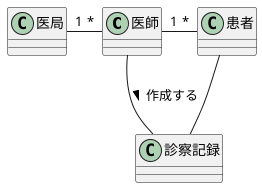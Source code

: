 @startuml
class 医師
class 患者
class 医局
class 診察記録
医師 "1" - "*" 患者
医師 -- 診察記録 : 作成する >
患者 -- 診察記録
医局 "1" - "*" 医師
@enduml